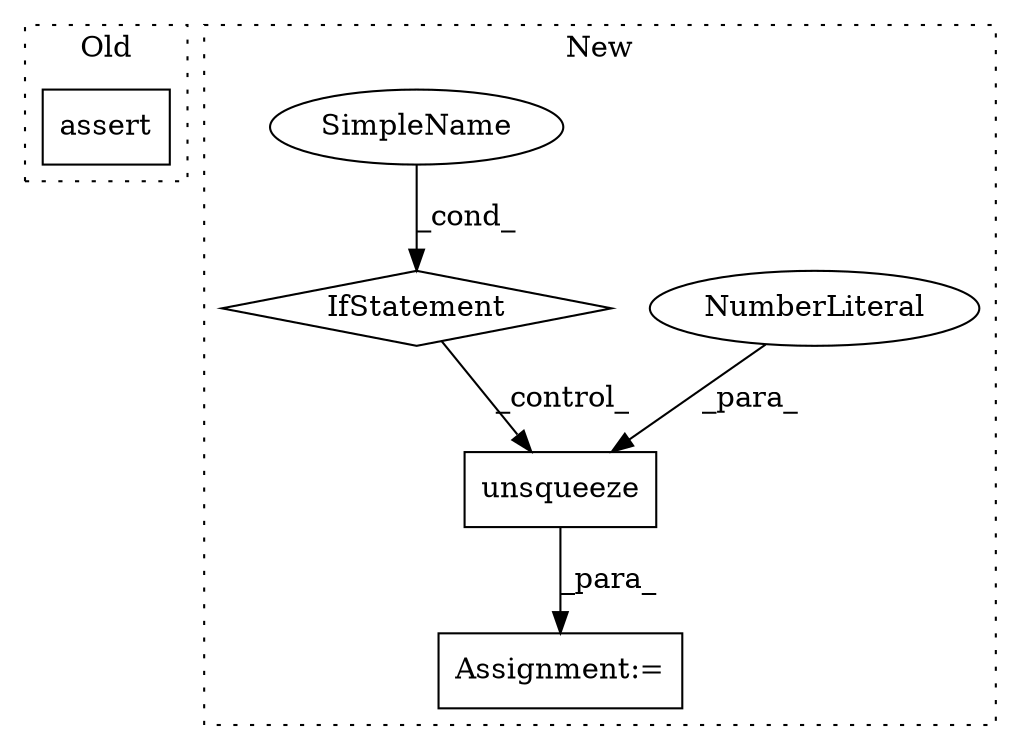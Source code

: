digraph G {
subgraph cluster0 {
1 [label="assert" a="32" s="8176,8215" l="11,1" shape="box"];
label = "Old";
style="dotted";
}
subgraph cluster1 {
2 [label="unsqueeze" a="32" s="8878,8889" l="10,1" shape="box"];
3 [label="NumberLiteral" a="34" s="8888" l="1" shape="ellipse"];
4 [label="Assignment:=" a="7" s="8843" l="1" shape="box"];
5 [label="IfStatement" a="25" s="8948" l="33" shape="diamond"];
6 [label="SimpleName" a="42" s="8976" l="5" shape="ellipse"];
label = "New";
style="dotted";
}
2 -> 4 [label="_para_"];
3 -> 2 [label="_para_"];
5 -> 2 [label="_control_"];
6 -> 5 [label="_cond_"];
}